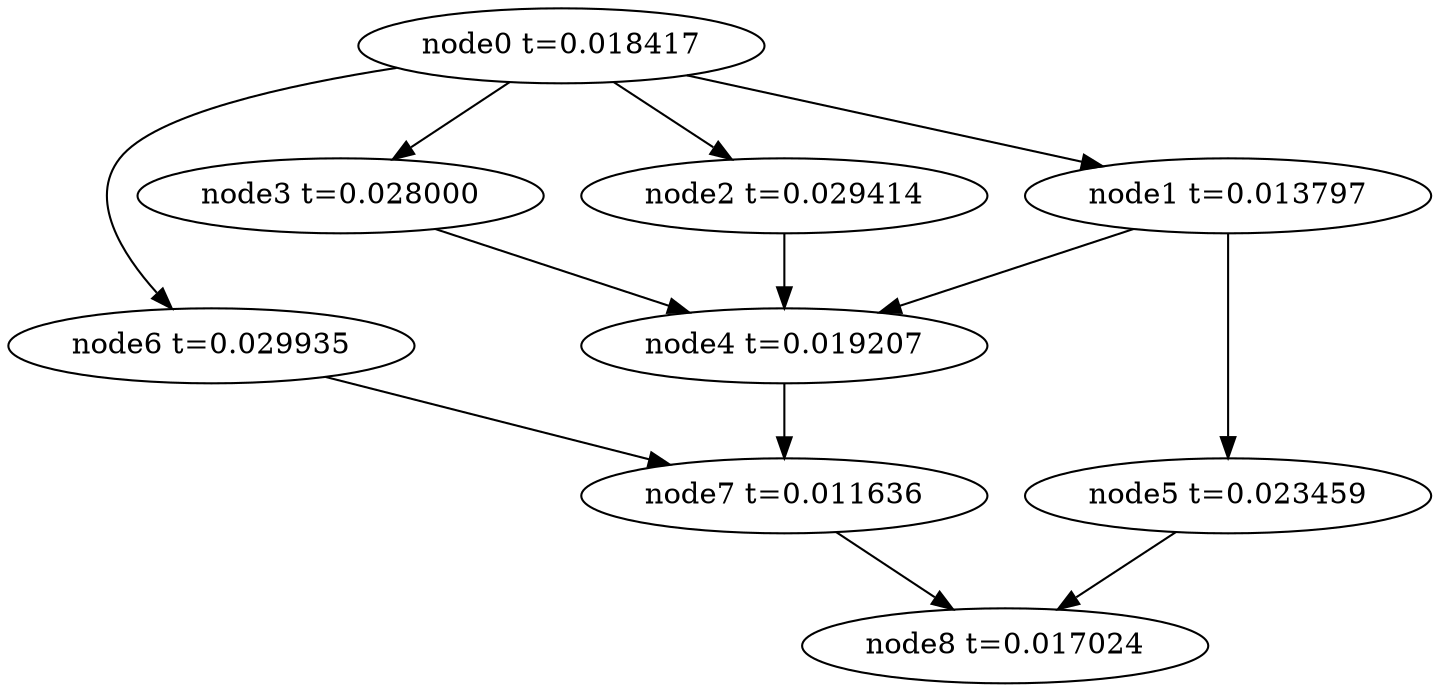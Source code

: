 digraph g{
	node8[label="node8 t=0.017024"]
	node7 -> node8
	node7[label="node7 t=0.011636"];
	node6 -> node7
	node6[label="node6 t=0.029935"];
	node5 -> node8
	node5[label="node5 t=0.023459"];
	node4 -> node7
	node4[label="node4 t=0.019207"];
	node3 -> node4
	node3[label="node3 t=0.028000"];
	node2 -> node4
	node2[label="node2 t=0.029414"];
	node1 -> node5
	node1 -> node4
	node1[label="node1 t=0.013797"];
	node0 -> node6
	node0 -> node3
	node0 -> node2
	node0 -> node1
	node0[label="node0 t=0.018417"];
}

